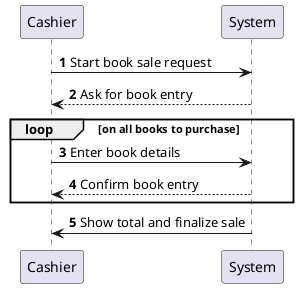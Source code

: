 @startuml
autonumber


Cashier -> System: Start book sale request
System --> Cashier: Ask for book entry

loop on all books to purchase
    Cashier -> System: Enter book details
    System --> Cashier: Confirm book entry
end

System -> Cashier: Show total and finalize sale

@enduml